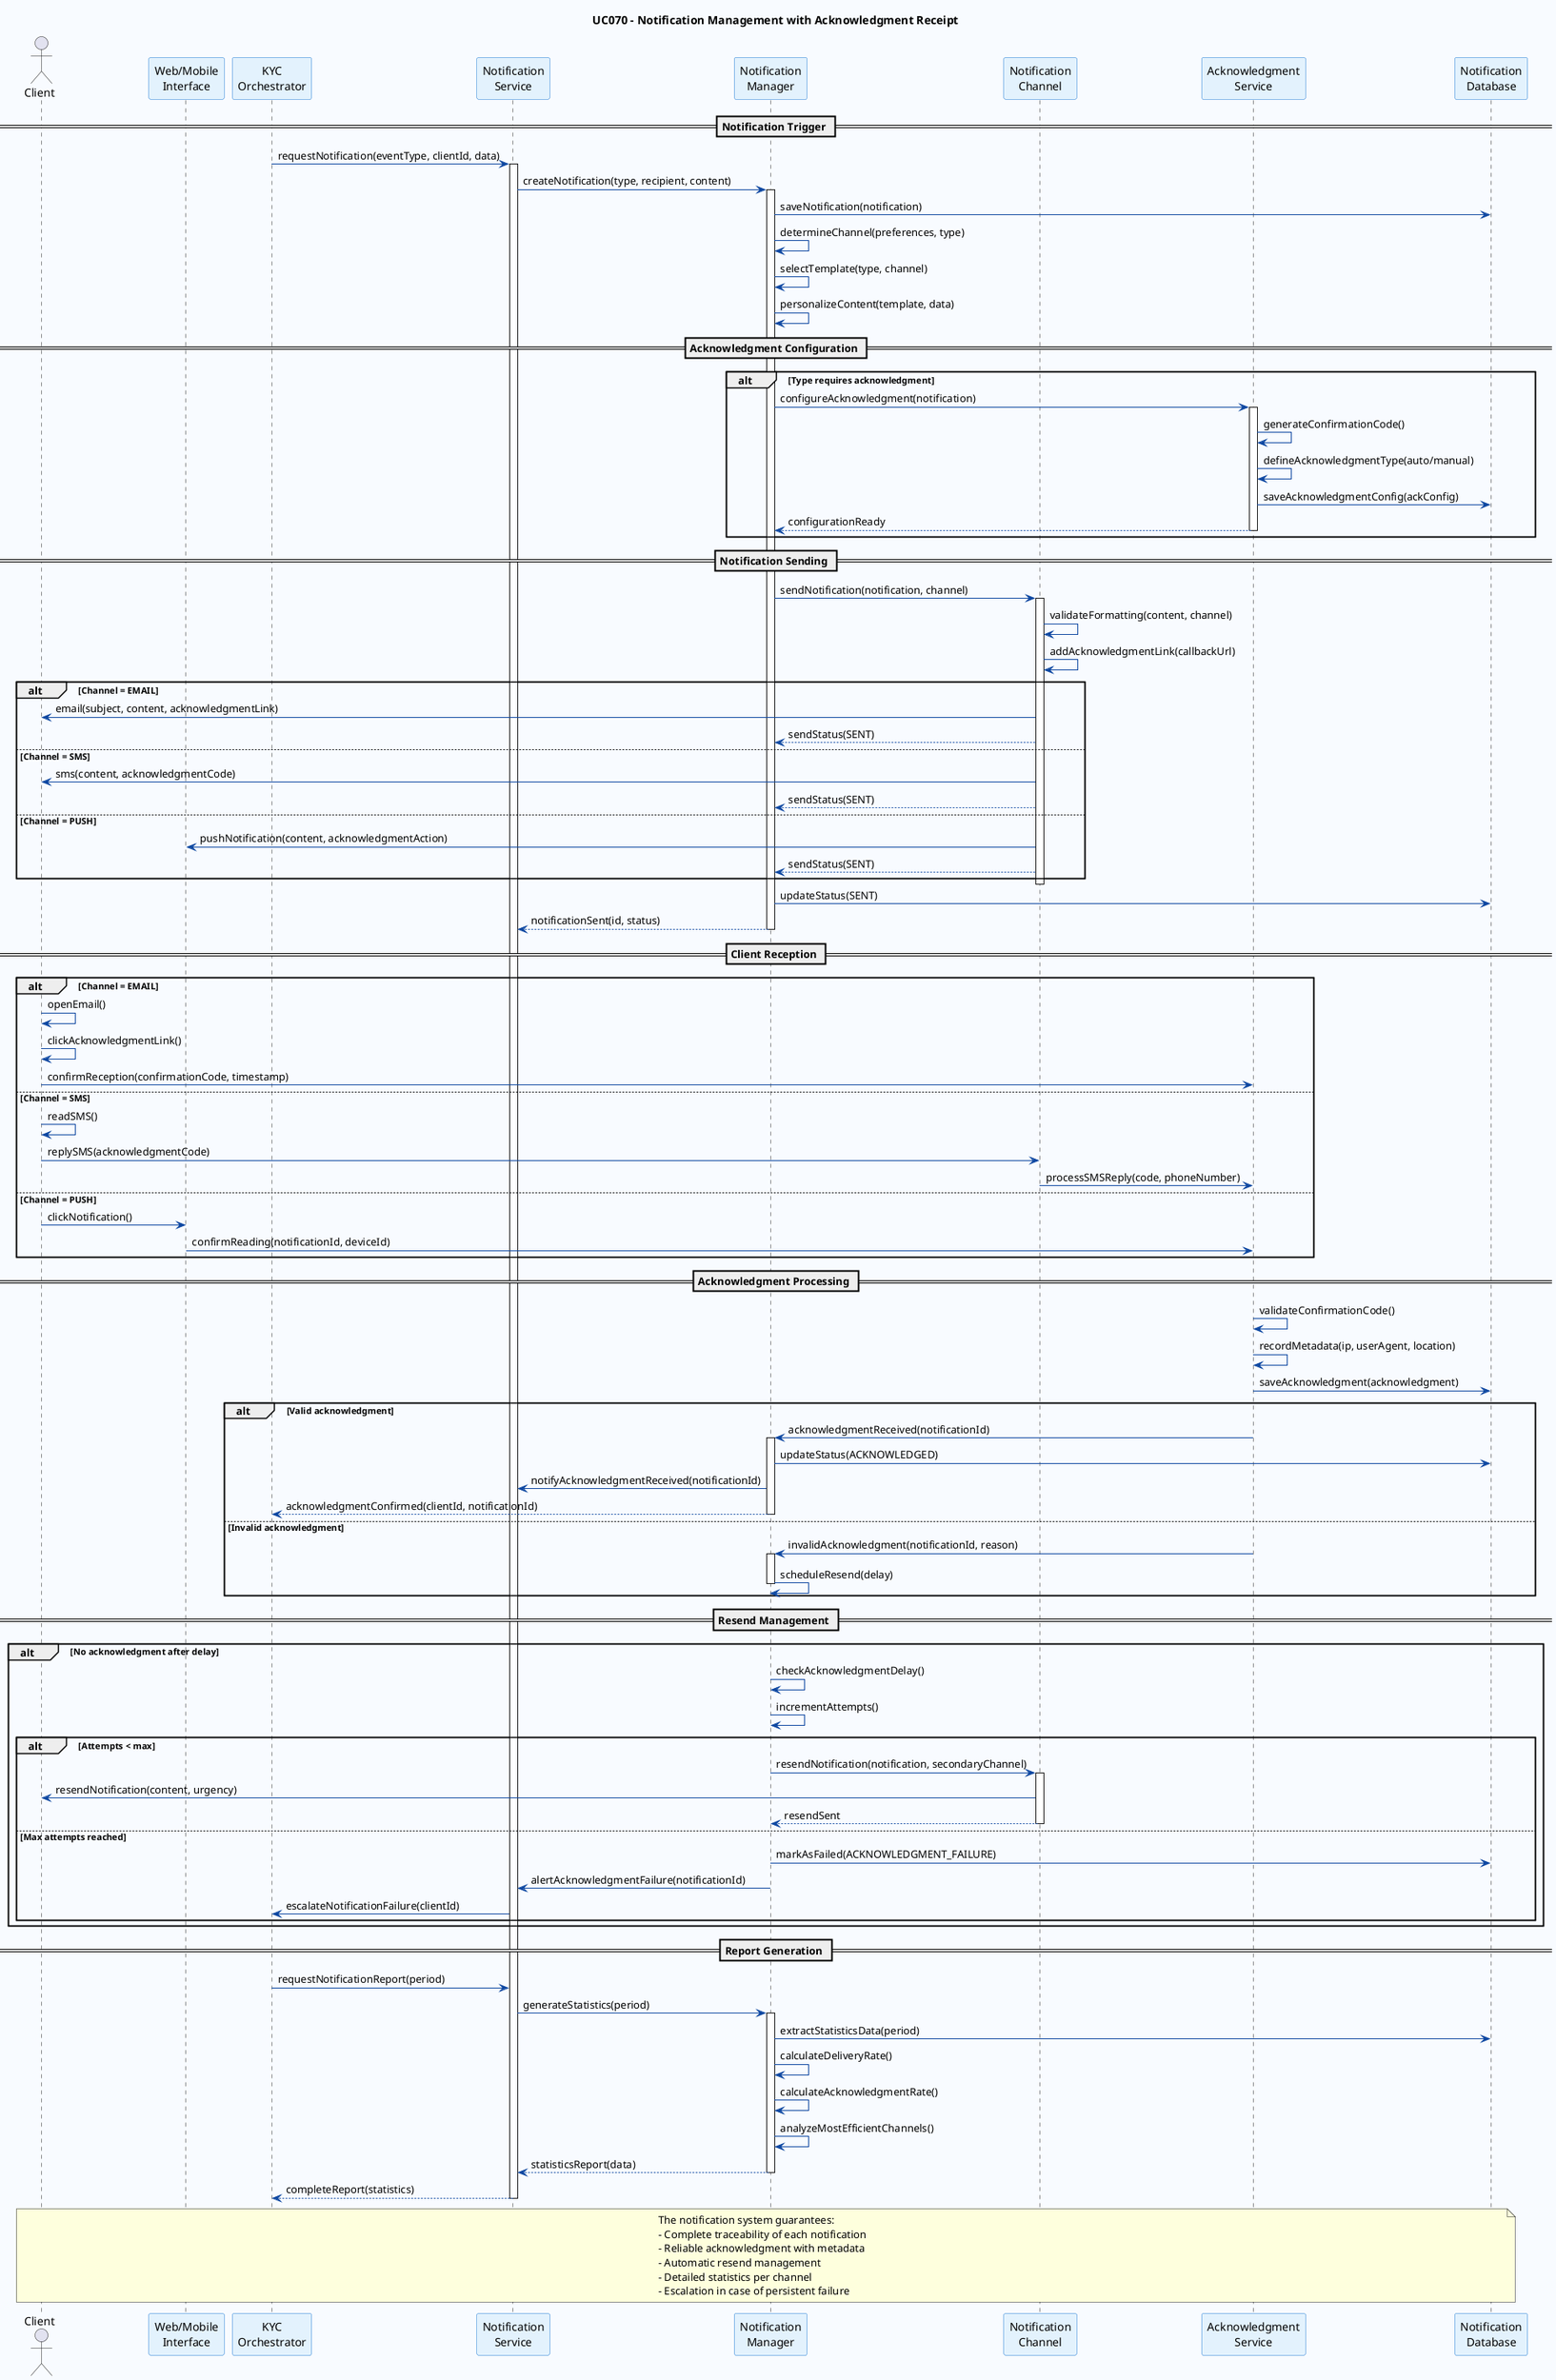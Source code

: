 @startuml UC070_NotificationManagementWithAcknowledgment
skinparam backgroundColor #F8FBFF
skinparam participant {
    BackgroundColor #E3F2FD
    BorderColor #1976D2
}
skinparam sequenceArrow {
    Color #0D47A1
}

title UC070 - Notification Management with Acknowledgment Receipt

actor Client as C
participant "Web/Mobile\nInterface" as UI
participant "KYC\nOrchestrator" as ORC
participant "Notification\nService" as SN
participant "Notification\nManager" as GN
participant "Notification\nChannel" as CN
participant "Acknowledgment\nService" as SAR
participant "Notification\nDatabase" as BDN

== Notification Trigger ==

ORC -> SN : requestNotification(eventType, clientId, data)
activate SN

SN -> GN : createNotification(type, recipient, content)
activate GN

GN -> BDN : saveNotification(notification)
GN -> GN : determineChannel(preferences, type)
GN -> GN : selectTemplate(type, channel)
GN -> GN : personalizeContent(template, data)

== Acknowledgment Configuration ==

alt Type requires acknowledgment
    GN -> SAR : configureAcknowledgment(notification)
    activate SAR
    SAR -> SAR : generateConfirmationCode()
    SAR -> SAR : defineAcknowledgmentType(auto/manual)
    SAR -> BDN : saveAcknowledgmentConfig(ackConfig)
    SAR --> GN : configurationReady
    deactivate SAR
end

== Notification Sending ==

GN -> CN : sendNotification(notification, channel)
activate CN

CN -> CN : validateFormatting(content, channel)
CN -> CN : addAcknowledgmentLink(callbackUrl)

alt Channel = EMAIL
    CN -> C : email(subject, content, acknowledgmentLink)
    CN --> GN : sendStatus(SENT)
else Channel = SMS
    CN -> C : sms(content, acknowledgmentCode)
    CN --> GN : sendStatus(SENT)
else Channel = PUSH
    CN -> UI : pushNotification(content, acknowledgmentAction)
    CN --> GN : sendStatus(SENT)
end

deactivate CN

GN -> BDN : updateStatus(SENT)
GN --> SN : notificationSent(id, status)
deactivate GN

== Client Reception ==

alt Channel = EMAIL
    C -> C : openEmail()
    C -> C : clickAcknowledgmentLink()
    C -> SAR : confirmReception(confirmationCode, timestamp)
else Channel = SMS
    C -> C : readSMS()
    C -> CN : replySMS(acknowledgmentCode)
    CN -> SAR : processSMSReply(code, phoneNumber)
else Channel = PUSH
    C -> UI : clickNotification()
    UI -> SAR : confirmReading(notificationId, deviceId)
end

== Acknowledgment Processing ==

activate SAR
SAR -> SAR : validateConfirmationCode()
SAR -> SAR : recordMetadata(ip, userAgent, location)
SAR -> BDN : saveAcknowledgment(acknowledgment)

alt Valid acknowledgment
    SAR -> GN : acknowledgmentReceived(notificationId)
    activate GN
    GN -> BDN : updateStatus(ACKNOWLEDGED)
    GN -> SN : notifyAcknowledgmentReceived(notificationId)
    GN --> ORC : acknowledgmentConfirmed(clientId, notificationId)
    deactivate GN
else Invalid acknowledgment
    SAR -> GN : invalidAcknowledgment(notificationId, reason)
    activate GN
    GN -> GN : scheduleResend(delay)
    deactivate GN
end

deactivate SAR

== Resend Management ==

alt No acknowledgment after delay
    GN -> GN : checkAcknowledgmentDelay()
    GN -> GN : incrementAttempts()
    
    alt Attempts < max
        GN -> CN : resendNotification(notification, secondaryChannel)
        activate CN
        CN -> C : resendNotification(content, urgency)
        CN --> GN : resendSent
        deactivate CN
    else Max attempts reached
        GN -> BDN : markAsFailed(ACKNOWLEDGMENT_FAILURE)
        GN -> SN : alertAcknowledgmentFailure(notificationId)
        SN -> ORC : escalateNotificationFailure(clientId)
    end
end

== Report Generation ==

ORC -> SN : requestNotificationReport(period)
SN -> GN : generateStatistics(period)
activate GN

GN -> BDN : extractStatisticsData(period)
GN -> GN : calculateDeliveryRate()
GN -> GN : calculateAcknowledgmentRate()
GN -> GN : analyzeMostEfficientChannels()

GN --> SN : statisticsReport(data)
deactivate GN

SN --> ORC : completeReport(statistics)

deactivate SN

note over C, BDN
    The notification system guarantees:
    - Complete traceability of each notification
    - Reliable acknowledgment with metadata
    - Automatic resend management
    - Detailed statistics per channel
    - Escalation in case of persistent failure
end note

@enduml
